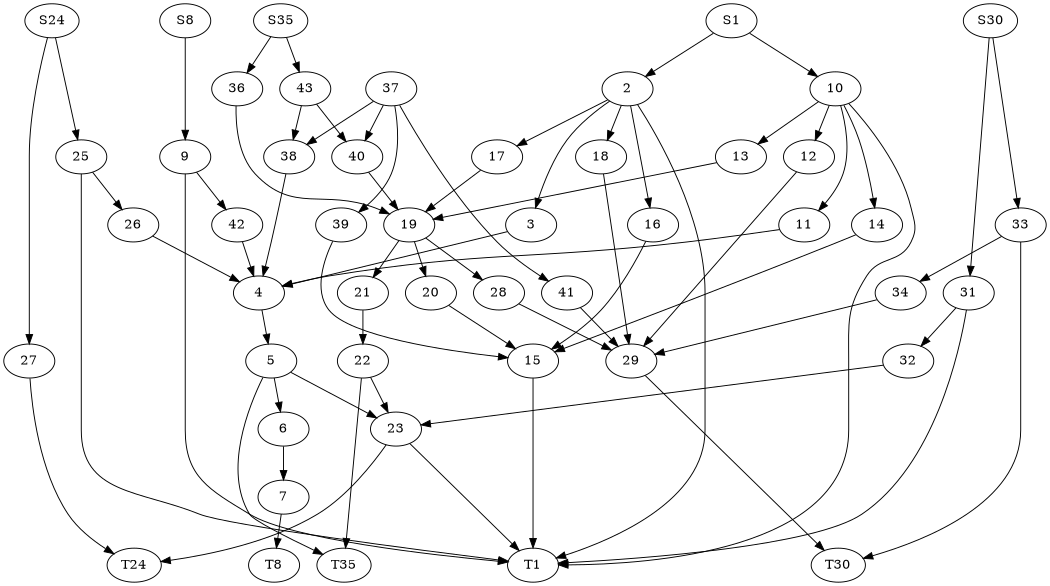 // https://graphviz.org/Gallery/directed/world.html
digraph world {
size="7,7";
	{rank=same; S8 S24 S1 S35 S30;}
	{rank=same; T8 T24 T1 T35 T30;}
	{rank=same; 43 37 36 10 2;}
	{rank=same; 25 9 38 40 13 17 12 18;}
	{rank=same; 26 42 11 3 33 19 39 14 16;}
	{rank=same; 4 31 34 21 41 28 20;}
	{rank=same; 27 5 22 32 29 15;}
	{rank=same; 6 23;}
	{rank=same; 7;}

	S8 -> 9;
	S24 -> 25;
	S24 -> 27;
	S1 -> 2;
	S1 -> 10;
	S35 -> 43;
	S35 -> 36;
	S30 -> 31;
	S30 -> 33;
	9 -> 42;
	9 -> T1;
	25 -> T1;
	25 -> 26;
	27 -> T24;
	2 -> {3 ; 16 ; 17 ; T1 ; 18}
	10 -> { 11 ; 14 ; T1 ; 13; 12;}
	31 -> T1;
	31 -> 32;
	33 -> T30;
	33 -> 34;
	42 -> 4;
	26 -> 4;
	3 -> 4;
	16 -> 15;
	17 -> 19;
	18 -> 29;
	11 -> 4;
	14 -> 15;
	37 -> {39 ; 41 ; 38 ; 40;}
	13 -> 19;
	12 -> 29;
	43 -> 38;
	43 -> 40;
	36 -> 19;
	32 -> 23;
	34 -> 29;
	39 -> 15;
	41 -> 29;
	38 -> 4;
	40 -> 19;
	4 -> 5;
	19 -> {21 ; 20 ; 28;}
	5 -> {6 ; T35 ; 23;}
	21 -> 22;
	20 -> 15;
	28 -> 29;
	6 -> 7;
	15 -> T1;
	22 -> T35;
	22 -> 23;
	29 -> T30;
	7 -> T8;
	23 -> T24;
	23 -> T1;
}
